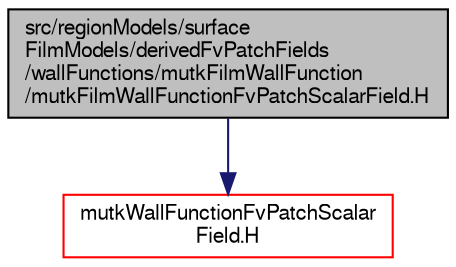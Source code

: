 digraph "src/regionModels/surfaceFilmModels/derivedFvPatchFields/wallFunctions/mutkFilmWallFunction/mutkFilmWallFunctionFvPatchScalarField.H"
{
  bgcolor="transparent";
  edge [fontname="FreeSans",fontsize="10",labelfontname="FreeSans",labelfontsize="10"];
  node [fontname="FreeSans",fontsize="10",shape=record];
  Node0 [label="src/regionModels/surface\lFilmModels/derivedFvPatchFields\l/wallFunctions/mutkFilmWallFunction\l/mutkFilmWallFunctionFvPatchScalarField.H",height=0.2,width=0.4,color="black", fillcolor="grey75", style="filled", fontcolor="black"];
  Node0 -> Node1 [color="midnightblue",fontsize="10",style="solid",fontname="FreeSans"];
  Node1 [label="mutkWallFunctionFvPatchScalar\lField.H",height=0.2,width=0.4,color="red",URL="$a17210.html"];
}
